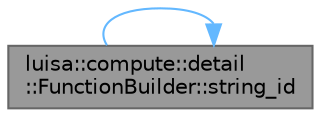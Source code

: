 digraph "luisa::compute::detail::FunctionBuilder::string_id"
{
 // LATEX_PDF_SIZE
  bgcolor="transparent";
  edge [fontname=Helvetica,fontsize=10,labelfontname=Helvetica,labelfontsize=10];
  node [fontname=Helvetica,fontsize=10,shape=box,height=0.2,width=0.4];
  rankdir="LR";
  Node1 [id="Node000001",label="luisa::compute::detail\l::FunctionBuilder::string_id",height=0.2,width=0.4,color="gray40", fillcolor="grey60", style="filled", fontcolor="black",tooltip="Create string ID expression"];
  Node1 -> Node1 [id="edge1_Node000001_Node000001",color="steelblue1",style="solid",tooltip=" "];
}
